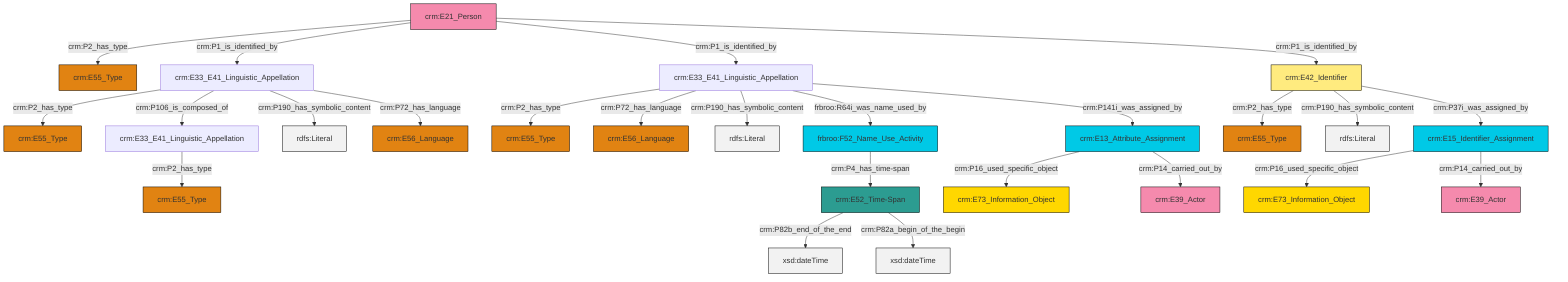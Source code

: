 graph TD
classDef Literal fill:#f2f2f2,stroke:#000000;
classDef CRM_Entity fill:#FFFFFF,stroke:#000000;
classDef Temporal_Entity fill:#00C9E6, stroke:#000000;
classDef Type fill:#E18312, stroke:#000000;
classDef Time-Span fill:#2C9C91, stroke:#000000;
classDef Appellation fill:#FFEB7F, stroke:#000000;
classDef Place fill:#008836, stroke:#000000;
classDef Persistent_Item fill:#B266B2, stroke:#000000;
classDef Conceptual_Object fill:#FFD700, stroke:#000000;
classDef Physical_Thing fill:#D2B48C, stroke:#000000;
classDef Actor fill:#f58aad, stroke:#000000;
classDef PC_Classes fill:#4ce600, stroke:#000000;
classDef Multi fill:#cccccc,stroke:#000000;

4["crm:E33_E41_Linguistic_Appellation"]:::Default -->|crm:P2_has_type| 5["crm:E55_Type"]:::Type
6["crm:E33_E41_Linguistic_Appellation"]:::Default -->|crm:P2_has_type| 7["crm:E55_Type"]:::Type
0["crm:E52_Time-Span"]:::Time-Span -->|crm:P82b_end_of_the_end| 8[xsd:dateTime]:::Literal
14["frbroo:F52_Name_Use_Activity"]:::Temporal_Entity -->|crm:P4_has_time-span| 0["crm:E52_Time-Span"]:::Time-Span
4["crm:E33_E41_Linguistic_Appellation"]:::Default -->|crm:P72_has_language| 17["crm:E56_Language"]:::Type
20["crm:E21_Person"]:::Actor -->|crm:P2_has_type| 18["crm:E55_Type"]:::Type
21["crm:E42_Identifier"]:::Appellation -->|crm:P2_has_type| 22["crm:E55_Type"]:::Type
6["crm:E33_E41_Linguistic_Appellation"]:::Default -->|crm:P106_is_composed_of| 11["crm:E33_E41_Linguistic_Appellation"]:::Default
21["crm:E42_Identifier"]:::Appellation -->|crm:P190_has_symbolic_content| 23[rdfs:Literal]:::Literal
25["crm:E13_Attribute_Assignment"]:::Temporal_Entity -->|crm:P16_used_specific_object| 27["crm:E73_Information_Object"]:::Conceptual_Object
6["crm:E33_E41_Linguistic_Appellation"]:::Default -->|crm:P190_has_symbolic_content| 28[rdfs:Literal]:::Literal
25["crm:E13_Attribute_Assignment"]:::Temporal_Entity -->|crm:P14_carried_out_by| 15["crm:E39_Actor"]:::Actor
11["crm:E33_E41_Linguistic_Appellation"]:::Default -->|crm:P2_has_type| 29["crm:E55_Type"]:::Type
9["crm:E15_Identifier_Assignment"]:::Temporal_Entity -->|crm:P16_used_specific_object| 34["crm:E73_Information_Object"]:::Conceptual_Object
4["crm:E33_E41_Linguistic_Appellation"]:::Default -->|crm:P190_has_symbolic_content| 35[rdfs:Literal]:::Literal
9["crm:E15_Identifier_Assignment"]:::Temporal_Entity -->|crm:P14_carried_out_by| 2["crm:E39_Actor"]:::Actor
0["crm:E52_Time-Span"]:::Time-Span -->|crm:P82a_begin_of_the_begin| 37[xsd:dateTime]:::Literal
20["crm:E21_Person"]:::Actor -->|crm:P1_is_identified_by| 6["crm:E33_E41_Linguistic_Appellation"]:::Default
20["crm:E21_Person"]:::Actor -->|crm:P1_is_identified_by| 4["crm:E33_E41_Linguistic_Appellation"]:::Default
20["crm:E21_Person"]:::Actor -->|crm:P1_is_identified_by| 21["crm:E42_Identifier"]:::Appellation
4["crm:E33_E41_Linguistic_Appellation"]:::Default -->|frbroo:R64i_was_name_used_by| 14["frbroo:F52_Name_Use_Activity"]:::Temporal_Entity
4["crm:E33_E41_Linguistic_Appellation"]:::Default -->|crm:P141i_was_assigned_by| 25["crm:E13_Attribute_Assignment"]:::Temporal_Entity
21["crm:E42_Identifier"]:::Appellation -->|crm:P37i_was_assigned_by| 9["crm:E15_Identifier_Assignment"]:::Temporal_Entity
6["crm:E33_E41_Linguistic_Appellation"]:::Default -->|crm:P72_has_language| 42["crm:E56_Language"]:::Type